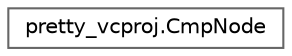 digraph "Graphical Class Hierarchy"
{
 // LATEX_PDF_SIZE
  bgcolor="transparent";
  edge [fontname=Helvetica,fontsize=10,labelfontname=Helvetica,labelfontsize=10];
  node [fontname=Helvetica,fontsize=10,shape=box,height=0.2,width=0.4];
  rankdir="LR";
  Node0 [id="Node000000",label="pretty_vcproj.CmpNode",height=0.2,width=0.4,color="grey40", fillcolor="white", style="filled",URL="$classpretty__vcproj_1_1_cmp_node.html",tooltip=" "];
}
